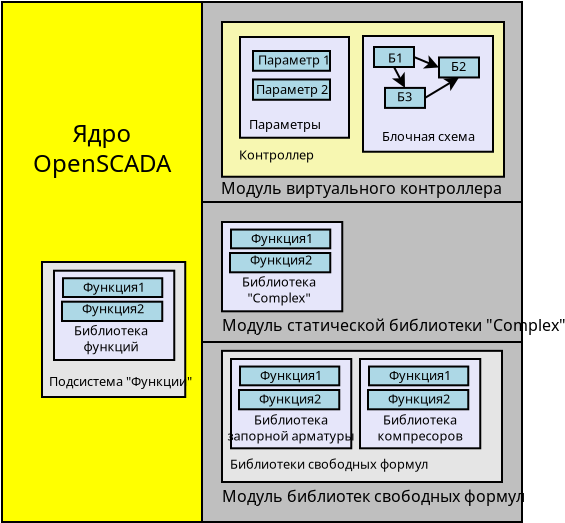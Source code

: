 <?xml version="1.0" encoding="UTF-8"?>
<dia:diagram xmlns:dia="http://www.lysator.liu.se/~alla/dia/">
  <dia:layer name="Тло" visible="true">
    <dia:object type="Standard - Box" version="0" id="O0">
      <dia:attribute name="obj_pos">
        <dia:point val="0,10"/>
      </dia:attribute>
      <dia:attribute name="obj_bb">
        <dia:rectangle val="-0.05,9.95;16.05,20.05"/>
      </dia:attribute>
      <dia:attribute name="elem_corner">
        <dia:point val="0,10"/>
      </dia:attribute>
      <dia:attribute name="elem_width">
        <dia:real val="16"/>
      </dia:attribute>
      <dia:attribute name="elem_height">
        <dia:real val="10"/>
      </dia:attribute>
      <dia:attribute name="inner_color">
        <dia:color val="#bfbfbf"/>
      </dia:attribute>
      <dia:attribute name="show_background">
        <dia:boolean val="true"/>
      </dia:attribute>
    </dia:object>
    <dia:object type="Standard - Text" version="0" id="O1">
      <dia:attribute name="obj_pos">
        <dia:point val="0.95,19.6"/>
      </dia:attribute>
      <dia:attribute name="obj_bb">
        <dia:rectangle val="0.95,18.825;12.775,20.15"/>
      </dia:attribute>
      <dia:attribute name="text">
        <dia:composite type="text">
          <dia:attribute name="string">
            <dia:string>#Модуль виртуального контроллера#</dia:string>
          </dia:attribute>
          <dia:attribute name="font">
            <dia:font family="sans" style="0" name="Helvetica"/>
          </dia:attribute>
          <dia:attribute name="height">
            <dia:real val="1"/>
          </dia:attribute>
          <dia:attribute name="pos">
            <dia:point val="0.95,19.6"/>
          </dia:attribute>
          <dia:attribute name="color">
            <dia:color val="#000000"/>
          </dia:attribute>
          <dia:attribute name="alignment">
            <dia:enum val="0"/>
          </dia:attribute>
        </dia:composite>
      </dia:attribute>
    </dia:object>
    <dia:object type="Standard - Box" version="0" id="O2">
      <dia:attribute name="obj_pos">
        <dia:point val="-10,10"/>
      </dia:attribute>
      <dia:attribute name="obj_bb">
        <dia:rectangle val="-10.05,9.95;0.05,36.05"/>
      </dia:attribute>
      <dia:attribute name="elem_corner">
        <dia:point val="-10,10"/>
      </dia:attribute>
      <dia:attribute name="elem_width">
        <dia:real val="10"/>
      </dia:attribute>
      <dia:attribute name="elem_height">
        <dia:real val="26"/>
      </dia:attribute>
      <dia:attribute name="inner_color">
        <dia:color val="#ffff00"/>
      </dia:attribute>
      <dia:attribute name="show_background">
        <dia:boolean val="true"/>
      </dia:attribute>
    </dia:object>
    <dia:group>
      <dia:object type="Standard - Box" version="0" id="O3">
        <dia:attribute name="obj_pos">
          <dia:point val="-8,23"/>
        </dia:attribute>
        <dia:attribute name="obj_bb">
          <dia:rectangle val="-8.05,22.95;-0.787,29.8"/>
        </dia:attribute>
        <dia:attribute name="elem_corner">
          <dia:point val="-8,23"/>
        </dia:attribute>
        <dia:attribute name="elem_width">
          <dia:real val="7.162"/>
        </dia:attribute>
        <dia:attribute name="elem_height">
          <dia:real val="6.75"/>
        </dia:attribute>
        <dia:attribute name="inner_color">
          <dia:color val="#e5e5e5"/>
        </dia:attribute>
        <dia:attribute name="show_background">
          <dia:boolean val="true"/>
        </dia:attribute>
      </dia:object>
      <dia:object type="Standard - Box" version="0" id="O4">
        <dia:attribute name="obj_pos">
          <dia:point val="-7.4,23.435"/>
        </dia:attribute>
        <dia:attribute name="obj_bb">
          <dia:rectangle val="-7.45,23.385;-1.337,27.95"/>
        </dia:attribute>
        <dia:attribute name="elem_corner">
          <dia:point val="-7.4,23.435"/>
        </dia:attribute>
        <dia:attribute name="elem_width">
          <dia:real val="6.013"/>
        </dia:attribute>
        <dia:attribute name="elem_height">
          <dia:real val="4.465"/>
        </dia:attribute>
        <dia:attribute name="inner_color">
          <dia:color val="#e6e6fa"/>
        </dia:attribute>
        <dia:attribute name="show_background">
          <dia:boolean val="true"/>
        </dia:attribute>
      </dia:object>
      <dia:object type="Standard - Text" version="0" id="O5">
        <dia:attribute name="obj_pos">
          <dia:point val="-4.55,26.657"/>
        </dia:attribute>
        <dia:attribute name="obj_bb">
          <dia:rectangle val="-6.225,26.058;-2.875,27.858"/>
        </dia:attribute>
        <dia:attribute name="text">
          <dia:composite type="text">
            <dia:attribute name="string">
              <dia:string>#Библиотека
функций#</dia:string>
            </dia:attribute>
            <dia:attribute name="font">
              <dia:font family="sans" style="0" name="Helvetica"/>
            </dia:attribute>
            <dia:attribute name="height">
              <dia:real val="0.8"/>
            </dia:attribute>
            <dia:attribute name="pos">
              <dia:point val="-4.55,26.657"/>
            </dia:attribute>
            <dia:attribute name="color">
              <dia:color val="#000000"/>
            </dia:attribute>
            <dia:attribute name="alignment">
              <dia:enum val="1"/>
            </dia:attribute>
          </dia:composite>
        </dia:attribute>
      </dia:object>
      <dia:object type="Standard - Box" version="0" id="O6">
        <dia:attribute name="obj_pos">
          <dia:point val="-6.95,23.812"/>
        </dia:attribute>
        <dia:attribute name="obj_bb">
          <dia:rectangle val="-7,23.762;-1.938,24.8"/>
        </dia:attribute>
        <dia:attribute name="elem_corner">
          <dia:point val="-6.95,23.812"/>
        </dia:attribute>
        <dia:attribute name="elem_width">
          <dia:real val="4.963"/>
        </dia:attribute>
        <dia:attribute name="elem_height">
          <dia:real val="0.938"/>
        </dia:attribute>
        <dia:attribute name="inner_color">
          <dia:color val="#add8e6"/>
        </dia:attribute>
        <dia:attribute name="show_background">
          <dia:boolean val="true"/>
        </dia:attribute>
      </dia:object>
      <dia:object type="Standard - Text" version="0" id="O7">
        <dia:attribute name="obj_pos">
          <dia:point val="-5.95,24.485"/>
        </dia:attribute>
        <dia:attribute name="obj_bb">
          <dia:rectangle val="-5.95,23.885;-3.2,24.885"/>
        </dia:attribute>
        <dia:attribute name="text">
          <dia:composite type="text">
            <dia:attribute name="string">
              <dia:string>#Функция1#</dia:string>
            </dia:attribute>
            <dia:attribute name="font">
              <dia:font family="sans" style="0" name="Helvetica"/>
            </dia:attribute>
            <dia:attribute name="height">
              <dia:real val="0.8"/>
            </dia:attribute>
            <dia:attribute name="pos">
              <dia:point val="-5.95,24.485"/>
            </dia:attribute>
            <dia:attribute name="color">
              <dia:color val="#000000"/>
            </dia:attribute>
            <dia:attribute name="alignment">
              <dia:enum val="0"/>
            </dia:attribute>
          </dia:composite>
        </dia:attribute>
      </dia:object>
      <dia:object type="Standard - Box" version="0" id="O8">
        <dia:attribute name="obj_pos">
          <dia:point val="-7,24.985"/>
        </dia:attribute>
        <dia:attribute name="obj_bb">
          <dia:rectangle val="-7.05,24.935;-1.938,26"/>
        </dia:attribute>
        <dia:attribute name="elem_corner">
          <dia:point val="-7,24.985"/>
        </dia:attribute>
        <dia:attribute name="elem_width">
          <dia:real val="5.013"/>
        </dia:attribute>
        <dia:attribute name="elem_height">
          <dia:real val="0.965"/>
        </dia:attribute>
        <dia:attribute name="inner_color">
          <dia:color val="#add8e6"/>
        </dia:attribute>
        <dia:attribute name="show_background">
          <dia:boolean val="true"/>
        </dia:attribute>
      </dia:object>
      <dia:object type="Standard - Text" version="0" id="O9">
        <dia:attribute name="obj_pos">
          <dia:point val="-6,25.558"/>
        </dia:attribute>
        <dia:attribute name="obj_bb">
          <dia:rectangle val="-6,24.957;-3.25,25.957"/>
        </dia:attribute>
        <dia:attribute name="text">
          <dia:composite type="text">
            <dia:attribute name="string">
              <dia:string>#Функция2#</dia:string>
            </dia:attribute>
            <dia:attribute name="font">
              <dia:font family="sans" style="0" name="Helvetica"/>
            </dia:attribute>
            <dia:attribute name="height">
              <dia:real val="0.8"/>
            </dia:attribute>
            <dia:attribute name="pos">
              <dia:point val="-6,25.558"/>
            </dia:attribute>
            <dia:attribute name="color">
              <dia:color val="#000000"/>
            </dia:attribute>
            <dia:attribute name="alignment">
              <dia:enum val="0"/>
            </dia:attribute>
          </dia:composite>
        </dia:attribute>
      </dia:object>
      <dia:object type="Standard - Text" version="0" id="O10">
        <dia:attribute name="obj_pos">
          <dia:point val="-7.65,29.2"/>
        </dia:attribute>
        <dia:attribute name="obj_bb">
          <dia:rectangle val="-7.65,28.6;-1.2,29.6"/>
        </dia:attribute>
        <dia:attribute name="text">
          <dia:composite type="text">
            <dia:attribute name="string">
              <dia:string>#Подсистема "Функции"#</dia:string>
            </dia:attribute>
            <dia:attribute name="font">
              <dia:font family="sans" style="0" name="Helvetica"/>
            </dia:attribute>
            <dia:attribute name="height">
              <dia:real val="0.8"/>
            </dia:attribute>
            <dia:attribute name="pos">
              <dia:point val="-7.65,29.2"/>
            </dia:attribute>
            <dia:attribute name="color">
              <dia:color val="#000000"/>
            </dia:attribute>
            <dia:attribute name="alignment">
              <dia:enum val="0"/>
            </dia:attribute>
          </dia:composite>
        </dia:attribute>
      </dia:object>
    </dia:group>
    <dia:object type="Standard - Text" version="0" id="O11">
      <dia:attribute name="obj_pos">
        <dia:point val="-5,17"/>
      </dia:attribute>
      <dia:attribute name="obj_bb">
        <dia:rectangle val="-8.225,15.916;-1.741,19.317"/>
      </dia:attribute>
      <dia:attribute name="text">
        <dia:composite type="text">
          <dia:attribute name="string">
            <dia:string>#Ядро
OpenSCADA#</dia:string>
          </dia:attribute>
          <dia:attribute name="font">
            <dia:font family="sans" style="0" name="Helvetica"/>
          </dia:attribute>
          <dia:attribute name="height">
            <dia:real val="1.5"/>
          </dia:attribute>
          <dia:attribute name="pos">
            <dia:point val="-5,17"/>
          </dia:attribute>
          <dia:attribute name="color">
            <dia:color val="#000000"/>
          </dia:attribute>
          <dia:attribute name="alignment">
            <dia:enum val="1"/>
          </dia:attribute>
        </dia:composite>
      </dia:attribute>
    </dia:object>
    <dia:object type="Standard - Box" version="0" id="O12">
      <dia:attribute name="obj_pos">
        <dia:point val="0,20"/>
      </dia:attribute>
      <dia:attribute name="obj_bb">
        <dia:rectangle val="-0.05,19.95;16.05,27.05"/>
      </dia:attribute>
      <dia:attribute name="elem_corner">
        <dia:point val="0,20"/>
      </dia:attribute>
      <dia:attribute name="elem_width">
        <dia:real val="16"/>
      </dia:attribute>
      <dia:attribute name="elem_height">
        <dia:real val="7"/>
      </dia:attribute>
      <dia:attribute name="inner_color">
        <dia:color val="#bfbfbf"/>
      </dia:attribute>
      <dia:attribute name="show_background">
        <dia:boolean val="true"/>
      </dia:attribute>
    </dia:object>
    <dia:object type="Standard - Text" version="0" id="O13">
      <dia:attribute name="obj_pos">
        <dia:point val="1,26.45"/>
      </dia:attribute>
      <dia:attribute name="obj_bb">
        <dia:rectangle val="1,25.675;15.775,27"/>
      </dia:attribute>
      <dia:attribute name="text">
        <dia:composite type="text">
          <dia:attribute name="string">
            <dia:string>#Модуль статической библиотеки "Complex"#</dia:string>
          </dia:attribute>
          <dia:attribute name="font">
            <dia:font family="sans" style="0" name="Helvetica"/>
          </dia:attribute>
          <dia:attribute name="height">
            <dia:real val="1"/>
          </dia:attribute>
          <dia:attribute name="pos">
            <dia:point val="1,26.45"/>
          </dia:attribute>
          <dia:attribute name="color">
            <dia:color val="#000000"/>
          </dia:attribute>
          <dia:attribute name="alignment">
            <dia:enum val="0"/>
          </dia:attribute>
        </dia:composite>
      </dia:attribute>
    </dia:object>
    <dia:group>
      <dia:object type="Standard - Box" version="0" id="O14">
        <dia:attribute name="obj_pos">
          <dia:point val="1,11"/>
        </dia:attribute>
        <dia:attribute name="obj_bb">
          <dia:rectangle val="0.95,10.95;15.15,18.788"/>
        </dia:attribute>
        <dia:attribute name="elem_corner">
          <dia:point val="1,11"/>
        </dia:attribute>
        <dia:attribute name="elem_width">
          <dia:real val="14.1"/>
        </dia:attribute>
        <dia:attribute name="elem_height">
          <dia:real val="7.737"/>
        </dia:attribute>
        <dia:attribute name="inner_color">
          <dia:color val="#f7f7b1"/>
        </dia:attribute>
        <dia:attribute name="show_background">
          <dia:boolean val="true"/>
        </dia:attribute>
      </dia:object>
      <dia:object type="Standard - Box" version="0" id="O15">
        <dia:attribute name="obj_pos">
          <dia:point val="1.9,11.75"/>
        </dia:attribute>
        <dia:attribute name="obj_bb">
          <dia:rectangle val="1.85,11.7;7.4,16.837"/>
        </dia:attribute>
        <dia:attribute name="elem_corner">
          <dia:point val="1.9,11.75"/>
        </dia:attribute>
        <dia:attribute name="elem_width">
          <dia:real val="5.45"/>
        </dia:attribute>
        <dia:attribute name="elem_height">
          <dia:real val="5.037"/>
        </dia:attribute>
        <dia:attribute name="inner_color">
          <dia:color val="#e6e6fa"/>
        </dia:attribute>
        <dia:attribute name="show_background">
          <dia:boolean val="true"/>
        </dia:attribute>
      </dia:object>
      <dia:object type="Standard - Text" version="0" id="O16">
        <dia:attribute name="obj_pos">
          <dia:point val="2.35,16.35"/>
        </dia:attribute>
        <dia:attribute name="obj_bb">
          <dia:rectangle val="2.35,15.75;5.7,16.75"/>
        </dia:attribute>
        <dia:attribute name="text">
          <dia:composite type="text">
            <dia:attribute name="string">
              <dia:string>#Параметры#</dia:string>
            </dia:attribute>
            <dia:attribute name="font">
              <dia:font family="sans" style="0" name="Helvetica"/>
            </dia:attribute>
            <dia:attribute name="height">
              <dia:real val="0.8"/>
            </dia:attribute>
            <dia:attribute name="pos">
              <dia:point val="2.35,16.35"/>
            </dia:attribute>
            <dia:attribute name="color">
              <dia:color val="#000000"/>
            </dia:attribute>
            <dia:attribute name="alignment">
              <dia:enum val="0"/>
            </dia:attribute>
          </dia:composite>
        </dia:attribute>
      </dia:object>
      <dia:object type="Standard - Text" version="0" id="O17">
        <dia:attribute name="obj_pos">
          <dia:point val="1.85,17.872"/>
        </dia:attribute>
        <dia:attribute name="obj_bb">
          <dia:rectangle val="1.85,17.273;5.25,18.273"/>
        </dia:attribute>
        <dia:attribute name="text">
          <dia:composite type="text">
            <dia:attribute name="string">
              <dia:string>#Контроллер#</dia:string>
            </dia:attribute>
            <dia:attribute name="font">
              <dia:font family="sans" style="0" name="Helvetica"/>
            </dia:attribute>
            <dia:attribute name="height">
              <dia:real val="0.8"/>
            </dia:attribute>
            <dia:attribute name="pos">
              <dia:point val="1.85,17.872"/>
            </dia:attribute>
            <dia:attribute name="color">
              <dia:color val="#000000"/>
            </dia:attribute>
            <dia:attribute name="alignment">
              <dia:enum val="0"/>
            </dia:attribute>
          </dia:composite>
        </dia:attribute>
      </dia:object>
      <dia:group>
        <dia:object type="Standard - Box" version="0" id="O18">
          <dia:attribute name="obj_pos">
            <dia:point val="8.05,11.7"/>
          </dia:attribute>
          <dia:attribute name="obj_bb">
            <dia:rectangle val="8,11.65;14.6,17.538"/>
          </dia:attribute>
          <dia:attribute name="elem_corner">
            <dia:point val="8.05,11.7"/>
          </dia:attribute>
          <dia:attribute name="elem_width">
            <dia:real val="6.5"/>
          </dia:attribute>
          <dia:attribute name="elem_height">
            <dia:real val="5.787"/>
          </dia:attribute>
          <dia:attribute name="inner_color">
            <dia:color val="#e6e6fa"/>
          </dia:attribute>
          <dia:attribute name="show_background">
            <dia:boolean val="true"/>
          </dia:attribute>
        </dia:object>
        <dia:object type="Standard - Text" version="0" id="O19">
          <dia:attribute name="obj_pos">
            <dia:point val="9,16.95"/>
          </dia:attribute>
          <dia:attribute name="obj_bb">
            <dia:rectangle val="9,16.35;13.3,17.35"/>
          </dia:attribute>
          <dia:attribute name="text">
            <dia:composite type="text">
              <dia:attribute name="string">
                <dia:string>#Блочная схема#</dia:string>
              </dia:attribute>
              <dia:attribute name="font">
                <dia:font family="sans" style="0" name="Helvetica"/>
              </dia:attribute>
              <dia:attribute name="height">
                <dia:real val="0.8"/>
              </dia:attribute>
              <dia:attribute name="pos">
                <dia:point val="9,16.95"/>
              </dia:attribute>
              <dia:attribute name="color">
                <dia:color val="#000000"/>
              </dia:attribute>
              <dia:attribute name="alignment">
                <dia:enum val="0"/>
              </dia:attribute>
            </dia:composite>
          </dia:attribute>
        </dia:object>
        <dia:group>
          <dia:object type="Standard - Box" version="0" id="O20">
            <dia:attribute name="obj_pos">
              <dia:point val="11.85,12.773"/>
            </dia:attribute>
            <dia:attribute name="obj_bb">
              <dia:rectangle val="11.8,12.723;13.9,13.822"/>
            </dia:attribute>
            <dia:attribute name="elem_corner">
              <dia:point val="11.85,12.773"/>
            </dia:attribute>
            <dia:attribute name="elem_width">
              <dia:real val="2"/>
            </dia:attribute>
            <dia:attribute name="elem_height">
              <dia:real val="1"/>
            </dia:attribute>
            <dia:attribute name="inner_color">
              <dia:color val="#add8e6"/>
            </dia:attribute>
            <dia:attribute name="show_background">
              <dia:boolean val="true"/>
            </dia:attribute>
          </dia:object>
          <dia:object type="Standard - Text" version="0" id="O21">
            <dia:attribute name="obj_pos">
              <dia:point val="12.45,13.445"/>
            </dia:attribute>
            <dia:attribute name="obj_bb">
              <dia:rectangle val="12.45,12.845;13.2,13.845"/>
            </dia:attribute>
            <dia:attribute name="text">
              <dia:composite type="text">
                <dia:attribute name="string">
                  <dia:string>#Б2#</dia:string>
                </dia:attribute>
                <dia:attribute name="font">
                  <dia:font family="sans" style="0" name="Helvetica"/>
                </dia:attribute>
                <dia:attribute name="height">
                  <dia:real val="0.8"/>
                </dia:attribute>
                <dia:attribute name="pos">
                  <dia:point val="12.45,13.445"/>
                </dia:attribute>
                <dia:attribute name="color">
                  <dia:color val="#000000"/>
                </dia:attribute>
                <dia:attribute name="alignment">
                  <dia:enum val="0"/>
                </dia:attribute>
              </dia:composite>
            </dia:attribute>
          </dia:object>
        </dia:group>
        <dia:group>
          <dia:object type="Standard - Box" version="0" id="O22">
            <dia:attribute name="obj_pos">
              <dia:point val="8.6,12.25"/>
            </dia:attribute>
            <dia:attribute name="obj_bb">
              <dia:rectangle val="8.55,12.2;10.65,13.3"/>
            </dia:attribute>
            <dia:attribute name="elem_corner">
              <dia:point val="8.6,12.25"/>
            </dia:attribute>
            <dia:attribute name="elem_width">
              <dia:real val="2"/>
            </dia:attribute>
            <dia:attribute name="elem_height">
              <dia:real val="1"/>
            </dia:attribute>
            <dia:attribute name="inner_color">
              <dia:color val="#add8e6"/>
            </dia:attribute>
            <dia:attribute name="show_background">
              <dia:boolean val="true"/>
            </dia:attribute>
          </dia:object>
          <dia:object type="Standard - Text" version="0" id="O23">
            <dia:attribute name="obj_pos">
              <dia:point val="9.3,13.023"/>
            </dia:attribute>
            <dia:attribute name="obj_bb">
              <dia:rectangle val="9.3,12.422;10.05,13.422"/>
            </dia:attribute>
            <dia:attribute name="text">
              <dia:composite type="text">
                <dia:attribute name="string">
                  <dia:string>#Б1#</dia:string>
                </dia:attribute>
                <dia:attribute name="font">
                  <dia:font family="sans" style="0" name="Helvetica"/>
                </dia:attribute>
                <dia:attribute name="height">
                  <dia:real val="0.8"/>
                </dia:attribute>
                <dia:attribute name="pos">
                  <dia:point val="9.3,13.023"/>
                </dia:attribute>
                <dia:attribute name="color">
                  <dia:color val="#000000"/>
                </dia:attribute>
                <dia:attribute name="alignment">
                  <dia:enum val="0"/>
                </dia:attribute>
              </dia:composite>
            </dia:attribute>
          </dia:object>
        </dia:group>
        <dia:group>
          <dia:object type="Standard - Box" version="0" id="O24">
            <dia:attribute name="obj_pos">
              <dia:point val="9.15,14.295"/>
            </dia:attribute>
            <dia:attribute name="obj_bb">
              <dia:rectangle val="9.1,14.245;11.2,15.345"/>
            </dia:attribute>
            <dia:attribute name="elem_corner">
              <dia:point val="9.15,14.295"/>
            </dia:attribute>
            <dia:attribute name="elem_width">
              <dia:real val="2"/>
            </dia:attribute>
            <dia:attribute name="elem_height">
              <dia:real val="1"/>
            </dia:attribute>
            <dia:attribute name="inner_color">
              <dia:color val="#add8e6"/>
            </dia:attribute>
            <dia:attribute name="show_background">
              <dia:boolean val="true"/>
            </dia:attribute>
          </dia:object>
          <dia:object type="Standard - Text" version="0" id="O25">
            <dia:attribute name="obj_pos">
              <dia:point val="9.75,14.967"/>
            </dia:attribute>
            <dia:attribute name="obj_bb">
              <dia:rectangle val="9.75,14.367;10.5,15.367"/>
            </dia:attribute>
            <dia:attribute name="text">
              <dia:composite type="text">
                <dia:attribute name="string">
                  <dia:string>#Б3#</dia:string>
                </dia:attribute>
                <dia:attribute name="font">
                  <dia:font family="sans" style="0" name="Helvetica"/>
                </dia:attribute>
                <dia:attribute name="height">
                  <dia:real val="0.8"/>
                </dia:attribute>
                <dia:attribute name="pos">
                  <dia:point val="9.75,14.967"/>
                </dia:attribute>
                <dia:attribute name="color">
                  <dia:color val="#000000"/>
                </dia:attribute>
                <dia:attribute name="alignment">
                  <dia:enum val="0"/>
                </dia:attribute>
              </dia:composite>
            </dia:attribute>
          </dia:object>
        </dia:group>
        <dia:object type="Standard - Line" version="0" id="O26">
          <dia:attribute name="obj_pos">
            <dia:point val="10.6,12.75"/>
          </dia:attribute>
          <dia:attribute name="obj_bb">
            <dia:rectangle val="10.535,12.685;12.089,13.753"/>
          </dia:attribute>
          <dia:attribute name="conn_endpoints">
            <dia:point val="10.6,12.75"/>
            <dia:point val="11.85,13.273"/>
          </dia:attribute>
          <dia:attribute name="numcp">
            <dia:int val="1"/>
          </dia:attribute>
          <dia:attribute name="end_arrow">
            <dia:enum val="22"/>
          </dia:attribute>
          <dia:attribute name="end_arrow_length">
            <dia:real val="0.5"/>
          </dia:attribute>
          <dia:attribute name="end_arrow_width">
            <dia:real val="0.5"/>
          </dia:attribute>
        </dia:object>
        <dia:object type="Standard - Line" version="0" id="O27">
          <dia:attribute name="obj_pos">
            <dia:point val="9.6,13.25"/>
          </dia:attribute>
          <dia:attribute name="obj_bb">
            <dia:rectangle val="9.532,13.182;10.616,14.572"/>
          </dia:attribute>
          <dia:attribute name="conn_endpoints">
            <dia:point val="9.6,13.25"/>
            <dia:point val="10.15,14.295"/>
          </dia:attribute>
          <dia:attribute name="numcp">
            <dia:int val="1"/>
          </dia:attribute>
          <dia:attribute name="end_arrow">
            <dia:enum val="22"/>
          </dia:attribute>
          <dia:attribute name="end_arrow_length">
            <dia:real val="0.5"/>
          </dia:attribute>
          <dia:attribute name="end_arrow_width">
            <dia:real val="0.5"/>
          </dia:attribute>
        </dia:object>
        <dia:object type="Standard - Line" version="0" id="O28">
          <dia:attribute name="obj_pos">
            <dia:point val="11.15,14.795"/>
          </dia:attribute>
          <dia:attribute name="obj_bb">
            <dia:rectangle val="11.081,13.318;13.151,14.864"/>
          </dia:attribute>
          <dia:attribute name="conn_endpoints">
            <dia:point val="11.15,14.795"/>
            <dia:point val="12.85,13.773"/>
          </dia:attribute>
          <dia:attribute name="numcp">
            <dia:int val="1"/>
          </dia:attribute>
          <dia:attribute name="end_arrow">
            <dia:enum val="22"/>
          </dia:attribute>
          <dia:attribute name="end_arrow_length">
            <dia:real val="0.5"/>
          </dia:attribute>
          <dia:attribute name="end_arrow_width">
            <dia:real val="0.5"/>
          </dia:attribute>
        </dia:object>
      </dia:group>
      <dia:group>
        <dia:object type="Standard - Box" version="0" id="O29">
          <dia:attribute name="obj_pos">
            <dia:point val="2.55,12.45"/>
          </dia:attribute>
          <dia:attribute name="obj_bb">
            <dia:rectangle val="2.5,12.4;6.45,13.488"/>
          </dia:attribute>
          <dia:attribute name="elem_corner">
            <dia:point val="2.55,12.45"/>
          </dia:attribute>
          <dia:attribute name="elem_width">
            <dia:real val="3.85"/>
          </dia:attribute>
          <dia:attribute name="elem_height">
            <dia:real val="0.988"/>
          </dia:attribute>
          <dia:attribute name="inner_color">
            <dia:color val="#add8e6"/>
          </dia:attribute>
          <dia:attribute name="show_background">
            <dia:boolean val="true"/>
          </dia:attribute>
        </dia:object>
        <dia:object type="Standard - Text" version="0" id="O30">
          <dia:attribute name="obj_pos">
            <dia:point val="2.8,13.123"/>
          </dia:attribute>
          <dia:attribute name="obj_bb">
            <dia:rectangle val="2.8,12.523;6.2,13.523"/>
          </dia:attribute>
          <dia:attribute name="text">
            <dia:composite type="text">
              <dia:attribute name="string">
                <dia:string>#Параметр 1#</dia:string>
              </dia:attribute>
              <dia:attribute name="font">
                <dia:font family="sans" style="0" name="Helvetica"/>
              </dia:attribute>
              <dia:attribute name="height">
                <dia:real val="0.8"/>
              </dia:attribute>
              <dia:attribute name="pos">
                <dia:point val="2.8,13.123"/>
              </dia:attribute>
              <dia:attribute name="color">
                <dia:color val="#000000"/>
              </dia:attribute>
              <dia:attribute name="alignment">
                <dia:enum val="0"/>
              </dia:attribute>
            </dia:composite>
          </dia:attribute>
        </dia:object>
      </dia:group>
      <dia:group>
        <dia:object type="Standard - Box" version="0" id="O31">
          <dia:attribute name="obj_pos">
            <dia:point val="2.55,13.873"/>
          </dia:attribute>
          <dia:attribute name="obj_bb">
            <dia:rectangle val="2.5,13.822;6.45,14.938"/>
          </dia:attribute>
          <dia:attribute name="elem_corner">
            <dia:point val="2.55,13.873"/>
          </dia:attribute>
          <dia:attribute name="elem_width">
            <dia:real val="3.85"/>
          </dia:attribute>
          <dia:attribute name="elem_height">
            <dia:real val="1.015"/>
          </dia:attribute>
          <dia:attribute name="inner_color">
            <dia:color val="#add8e6"/>
          </dia:attribute>
          <dia:attribute name="show_background">
            <dia:boolean val="true"/>
          </dia:attribute>
        </dia:object>
        <dia:object type="Standard - Text" version="0" id="O32">
          <dia:attribute name="obj_pos">
            <dia:point val="2.7,14.595"/>
          </dia:attribute>
          <dia:attribute name="obj_bb">
            <dia:rectangle val="2.7,13.995;6.1,14.995"/>
          </dia:attribute>
          <dia:attribute name="text">
            <dia:composite type="text">
              <dia:attribute name="string">
                <dia:string>#Параметр 2#</dia:string>
              </dia:attribute>
              <dia:attribute name="font">
                <dia:font family="sans" style="0" name="Helvetica"/>
              </dia:attribute>
              <dia:attribute name="height">
                <dia:real val="0.8"/>
              </dia:attribute>
              <dia:attribute name="pos">
                <dia:point val="2.7,14.595"/>
              </dia:attribute>
              <dia:attribute name="color">
                <dia:color val="#000000"/>
              </dia:attribute>
              <dia:attribute name="alignment">
                <dia:enum val="0"/>
              </dia:attribute>
            </dia:composite>
          </dia:attribute>
        </dia:object>
      </dia:group>
    </dia:group>
    <dia:group>
      <dia:object type="Standard - Box" version="0" id="O33">
        <dia:attribute name="obj_pos">
          <dia:point val="1,21"/>
        </dia:attribute>
        <dia:attribute name="obj_bb">
          <dia:rectangle val="0.95,20.95;7.062,25.515"/>
        </dia:attribute>
        <dia:attribute name="elem_corner">
          <dia:point val="1,21"/>
        </dia:attribute>
        <dia:attribute name="elem_width">
          <dia:real val="6.013"/>
        </dia:attribute>
        <dia:attribute name="elem_height">
          <dia:real val="4.465"/>
        </dia:attribute>
        <dia:attribute name="inner_color">
          <dia:color val="#e6e6fa"/>
        </dia:attribute>
        <dia:attribute name="show_background">
          <dia:boolean val="true"/>
        </dia:attribute>
      </dia:object>
      <dia:object type="Standard - Text" version="0" id="O34">
        <dia:attribute name="obj_pos">
          <dia:point val="3.85,24.223"/>
        </dia:attribute>
        <dia:attribute name="obj_bb">
          <dia:rectangle val="2.175,23.622;5.525,25.422"/>
        </dia:attribute>
        <dia:attribute name="text">
          <dia:composite type="text">
            <dia:attribute name="string">
              <dia:string>#Библиотека
"Complex"#</dia:string>
            </dia:attribute>
            <dia:attribute name="font">
              <dia:font family="sans" style="0" name="Helvetica"/>
            </dia:attribute>
            <dia:attribute name="height">
              <dia:real val="0.8"/>
            </dia:attribute>
            <dia:attribute name="pos">
              <dia:point val="3.85,24.223"/>
            </dia:attribute>
            <dia:attribute name="color">
              <dia:color val="#000000"/>
            </dia:attribute>
            <dia:attribute name="alignment">
              <dia:enum val="1"/>
            </dia:attribute>
          </dia:composite>
        </dia:attribute>
      </dia:object>
      <dia:object type="Standard - Box" version="0" id="O35">
        <dia:attribute name="obj_pos">
          <dia:point val="1.45,21.378"/>
        </dia:attribute>
        <dia:attribute name="obj_bb">
          <dia:rectangle val="1.4,21.328;6.463,22.365"/>
        </dia:attribute>
        <dia:attribute name="elem_corner">
          <dia:point val="1.45,21.378"/>
        </dia:attribute>
        <dia:attribute name="elem_width">
          <dia:real val="4.963"/>
        </dia:attribute>
        <dia:attribute name="elem_height">
          <dia:real val="0.938"/>
        </dia:attribute>
        <dia:attribute name="inner_color">
          <dia:color val="#add8e6"/>
        </dia:attribute>
        <dia:attribute name="show_background">
          <dia:boolean val="true"/>
        </dia:attribute>
      </dia:object>
      <dia:object type="Standard - Text" version="0" id="O36">
        <dia:attribute name="obj_pos">
          <dia:point val="2.45,22.05"/>
        </dia:attribute>
        <dia:attribute name="obj_bb">
          <dia:rectangle val="2.45,21.45;5.2,22.45"/>
        </dia:attribute>
        <dia:attribute name="text">
          <dia:composite type="text">
            <dia:attribute name="string">
              <dia:string>#Функция1#</dia:string>
            </dia:attribute>
            <dia:attribute name="font">
              <dia:font family="sans" style="0" name="Helvetica"/>
            </dia:attribute>
            <dia:attribute name="height">
              <dia:real val="0.8"/>
            </dia:attribute>
            <dia:attribute name="pos">
              <dia:point val="2.45,22.05"/>
            </dia:attribute>
            <dia:attribute name="color">
              <dia:color val="#000000"/>
            </dia:attribute>
            <dia:attribute name="alignment">
              <dia:enum val="0"/>
            </dia:attribute>
          </dia:composite>
        </dia:attribute>
      </dia:object>
      <dia:object type="Standard - Box" version="0" id="O37">
        <dia:attribute name="obj_pos">
          <dia:point val="1.4,22.55"/>
        </dia:attribute>
        <dia:attribute name="obj_bb">
          <dia:rectangle val="1.35,22.5;6.463,23.565"/>
        </dia:attribute>
        <dia:attribute name="elem_corner">
          <dia:point val="1.4,22.55"/>
        </dia:attribute>
        <dia:attribute name="elem_width">
          <dia:real val="5.013"/>
        </dia:attribute>
        <dia:attribute name="elem_height">
          <dia:real val="0.965"/>
        </dia:attribute>
        <dia:attribute name="inner_color">
          <dia:color val="#add8e6"/>
        </dia:attribute>
        <dia:attribute name="show_background">
          <dia:boolean val="true"/>
        </dia:attribute>
      </dia:object>
      <dia:object type="Standard - Text" version="0" id="O38">
        <dia:attribute name="obj_pos">
          <dia:point val="2.4,23.122"/>
        </dia:attribute>
        <dia:attribute name="obj_bb">
          <dia:rectangle val="2.4,22.523;5.15,23.523"/>
        </dia:attribute>
        <dia:attribute name="text">
          <dia:composite type="text">
            <dia:attribute name="string">
              <dia:string>#Функция2#</dia:string>
            </dia:attribute>
            <dia:attribute name="font">
              <dia:font family="sans" style="0" name="Helvetica"/>
            </dia:attribute>
            <dia:attribute name="height">
              <dia:real val="0.8"/>
            </dia:attribute>
            <dia:attribute name="pos">
              <dia:point val="2.4,23.122"/>
            </dia:attribute>
            <dia:attribute name="color">
              <dia:color val="#000000"/>
            </dia:attribute>
            <dia:attribute name="alignment">
              <dia:enum val="0"/>
            </dia:attribute>
          </dia:composite>
        </dia:attribute>
      </dia:object>
    </dia:group>
    <dia:object type="Standard - Box" version="0" id="O39">
      <dia:attribute name="obj_pos">
        <dia:point val="0,27"/>
      </dia:attribute>
      <dia:attribute name="obj_bb">
        <dia:rectangle val="-0.05,26.95;16.05,36.05"/>
      </dia:attribute>
      <dia:attribute name="elem_corner">
        <dia:point val="0,27"/>
      </dia:attribute>
      <dia:attribute name="elem_width">
        <dia:real val="16"/>
      </dia:attribute>
      <dia:attribute name="elem_height">
        <dia:real val="9"/>
      </dia:attribute>
      <dia:attribute name="inner_color">
        <dia:color val="#bfbfbf"/>
      </dia:attribute>
      <dia:attribute name="show_background">
        <dia:boolean val="true"/>
      </dia:attribute>
    </dia:object>
    <dia:object type="Standard - Text" version="0" id="O40">
      <dia:attribute name="obj_pos">
        <dia:point val="1,35"/>
      </dia:attribute>
      <dia:attribute name="obj_bb">
        <dia:rectangle val="1,34.225;14.125,35.55"/>
      </dia:attribute>
      <dia:attribute name="text">
        <dia:composite type="text">
          <dia:attribute name="string">
            <dia:string>#Модуль библиотек свободных формул#</dia:string>
          </dia:attribute>
          <dia:attribute name="font">
            <dia:font family="sans" style="0" name="Helvetica"/>
          </dia:attribute>
          <dia:attribute name="height">
            <dia:real val="1"/>
          </dia:attribute>
          <dia:attribute name="pos">
            <dia:point val="1,35"/>
          </dia:attribute>
          <dia:attribute name="color">
            <dia:color val="#000000"/>
          </dia:attribute>
          <dia:attribute name="alignment">
            <dia:enum val="0"/>
          </dia:attribute>
        </dia:composite>
      </dia:attribute>
    </dia:object>
    <dia:object type="Standard - Box" version="0" id="O41">
      <dia:attribute name="obj_pos">
        <dia:point val="1,27.442"/>
      </dia:attribute>
      <dia:attribute name="obj_bb">
        <dia:rectangle val="0.95,27.392;15.05,34.05"/>
      </dia:attribute>
      <dia:attribute name="elem_corner">
        <dia:point val="1,27.442"/>
      </dia:attribute>
      <dia:attribute name="elem_width">
        <dia:real val="14"/>
      </dia:attribute>
      <dia:attribute name="elem_height">
        <dia:real val="6.558"/>
      </dia:attribute>
      <dia:attribute name="inner_color">
        <dia:color val="#e5e5e5"/>
      </dia:attribute>
      <dia:attribute name="show_background">
        <dia:boolean val="true"/>
      </dia:attribute>
    </dia:object>
    <dia:object type="Standard - Text" version="0" id="O42">
      <dia:attribute name="obj_pos">
        <dia:point val="1.4,33.343"/>
      </dia:attribute>
      <dia:attribute name="obj_bb">
        <dia:rectangle val="1.4,32.722;10.32,33.782"/>
      </dia:attribute>
      <dia:attribute name="text">
        <dia:composite type="text">
          <dia:attribute name="string">
            <dia:string>#Библиотеки свободных формул#</dia:string>
          </dia:attribute>
          <dia:attribute name="font">
            <dia:font family="sans" style="0" name="Helvetica"/>
          </dia:attribute>
          <dia:attribute name="height">
            <dia:real val="0.8"/>
          </dia:attribute>
          <dia:attribute name="pos">
            <dia:point val="1.4,33.343"/>
          </dia:attribute>
          <dia:attribute name="color">
            <dia:color val="#000000"/>
          </dia:attribute>
          <dia:attribute name="alignment">
            <dia:enum val="0"/>
          </dia:attribute>
        </dia:composite>
      </dia:attribute>
    </dia:object>
    <dia:group>
      <dia:object type="Standard - Box" version="0" id="O43">
        <dia:attribute name="obj_pos">
          <dia:point val="1.45,27.85"/>
        </dia:attribute>
        <dia:attribute name="obj_bb">
          <dia:rectangle val="1.4,27.8;7.513,32.365"/>
        </dia:attribute>
        <dia:attribute name="elem_corner">
          <dia:point val="1.45,27.85"/>
        </dia:attribute>
        <dia:attribute name="elem_width">
          <dia:real val="6.013"/>
        </dia:attribute>
        <dia:attribute name="elem_height">
          <dia:real val="4.465"/>
        </dia:attribute>
        <dia:attribute name="inner_color">
          <dia:color val="#e6e6fa"/>
        </dia:attribute>
        <dia:attribute name="show_background">
          <dia:boolean val="true"/>
        </dia:attribute>
      </dia:object>
      <dia:object type="Standard - Text" version="0" id="O44">
        <dia:attribute name="obj_pos">
          <dia:point val="4.45,31.122"/>
        </dia:attribute>
        <dia:attribute name="obj_bb">
          <dia:rectangle val="1.6,30.523;7.3,32.322"/>
        </dia:attribute>
        <dia:attribute name="text">
          <dia:composite type="text">
            <dia:attribute name="string">
              <dia:string>#Библиотека
запорной арматуры#</dia:string>
            </dia:attribute>
            <dia:attribute name="font">
              <dia:font family="sans" style="0" name="Helvetica"/>
            </dia:attribute>
            <dia:attribute name="height">
              <dia:real val="0.8"/>
            </dia:attribute>
            <dia:attribute name="pos">
              <dia:point val="4.45,31.122"/>
            </dia:attribute>
            <dia:attribute name="color">
              <dia:color val="#000000"/>
            </dia:attribute>
            <dia:attribute name="alignment">
              <dia:enum val="1"/>
            </dia:attribute>
          </dia:composite>
        </dia:attribute>
      </dia:object>
      <dia:object type="Standard - Box" version="0" id="O45">
        <dia:attribute name="obj_pos">
          <dia:point val="1.9,28.227"/>
        </dia:attribute>
        <dia:attribute name="obj_bb">
          <dia:rectangle val="1.85,28.177;6.912,29.215"/>
        </dia:attribute>
        <dia:attribute name="elem_corner">
          <dia:point val="1.9,28.227"/>
        </dia:attribute>
        <dia:attribute name="elem_width">
          <dia:real val="4.963"/>
        </dia:attribute>
        <dia:attribute name="elem_height">
          <dia:real val="0.938"/>
        </dia:attribute>
        <dia:attribute name="inner_color">
          <dia:color val="#add8e6"/>
        </dia:attribute>
        <dia:attribute name="show_background">
          <dia:boolean val="true"/>
        </dia:attribute>
      </dia:object>
      <dia:object type="Standard - Text" version="0" id="O46">
        <dia:attribute name="obj_pos">
          <dia:point val="2.9,28.9"/>
        </dia:attribute>
        <dia:attribute name="obj_bb">
          <dia:rectangle val="2.9,28.3;5.65,29.3"/>
        </dia:attribute>
        <dia:attribute name="text">
          <dia:composite type="text">
            <dia:attribute name="string">
              <dia:string>#Функция1#</dia:string>
            </dia:attribute>
            <dia:attribute name="font">
              <dia:font family="sans" style="0" name="Helvetica"/>
            </dia:attribute>
            <dia:attribute name="height">
              <dia:real val="0.8"/>
            </dia:attribute>
            <dia:attribute name="pos">
              <dia:point val="2.9,28.9"/>
            </dia:attribute>
            <dia:attribute name="color">
              <dia:color val="#000000"/>
            </dia:attribute>
            <dia:attribute name="alignment">
              <dia:enum val="0"/>
            </dia:attribute>
          </dia:composite>
        </dia:attribute>
      </dia:object>
      <dia:object type="Standard - Box" version="0" id="O47">
        <dia:attribute name="obj_pos">
          <dia:point val="1.85,29.4"/>
        </dia:attribute>
        <dia:attribute name="obj_bb">
          <dia:rectangle val="1.8,29.35;6.912,30.415"/>
        </dia:attribute>
        <dia:attribute name="elem_corner">
          <dia:point val="1.85,29.4"/>
        </dia:attribute>
        <dia:attribute name="elem_width">
          <dia:real val="5.013"/>
        </dia:attribute>
        <dia:attribute name="elem_height">
          <dia:real val="0.965"/>
        </dia:attribute>
        <dia:attribute name="inner_color">
          <dia:color val="#add8e6"/>
        </dia:attribute>
        <dia:attribute name="show_background">
          <dia:boolean val="true"/>
        </dia:attribute>
      </dia:object>
      <dia:object type="Standard - Text" version="0" id="O48">
        <dia:attribute name="obj_pos">
          <dia:point val="2.85,30.073"/>
        </dia:attribute>
        <dia:attribute name="obj_bb">
          <dia:rectangle val="2.85,29.473;5.6,30.473"/>
        </dia:attribute>
        <dia:attribute name="text">
          <dia:composite type="text">
            <dia:attribute name="string">
              <dia:string>#Функция2#</dia:string>
            </dia:attribute>
            <dia:attribute name="font">
              <dia:font family="sans" style="0" name="Helvetica"/>
            </dia:attribute>
            <dia:attribute name="height">
              <dia:real val="0.8"/>
            </dia:attribute>
            <dia:attribute name="pos">
              <dia:point val="2.85,30.073"/>
            </dia:attribute>
            <dia:attribute name="color">
              <dia:color val="#000000"/>
            </dia:attribute>
            <dia:attribute name="alignment">
              <dia:enum val="0"/>
            </dia:attribute>
          </dia:composite>
        </dia:attribute>
      </dia:object>
    </dia:group>
    <dia:group>
      <dia:object type="Standard - Box" version="0" id="O49">
        <dia:attribute name="obj_pos">
          <dia:point val="7.9,27.85"/>
        </dia:attribute>
        <dia:attribute name="obj_bb">
          <dia:rectangle val="7.85,27.8;13.963,32.365"/>
        </dia:attribute>
        <dia:attribute name="elem_corner">
          <dia:point val="7.9,27.85"/>
        </dia:attribute>
        <dia:attribute name="elem_width">
          <dia:real val="6.013"/>
        </dia:attribute>
        <dia:attribute name="elem_height">
          <dia:real val="4.465"/>
        </dia:attribute>
        <dia:attribute name="inner_color">
          <dia:color val="#e6e6fa"/>
        </dia:attribute>
        <dia:attribute name="show_background">
          <dia:boolean val="true"/>
        </dia:attribute>
      </dia:object>
      <dia:object type="Standard - Text" version="0" id="O50">
        <dia:attribute name="obj_pos">
          <dia:point val="10.9,31.122"/>
        </dia:attribute>
        <dia:attribute name="obj_bb">
          <dia:rectangle val="9,30.503;12.82,32.362"/>
        </dia:attribute>
        <dia:attribute name="text">
          <dia:composite type="text">
            <dia:attribute name="string">
              <dia:string>#Библиотека
компресоров#</dia:string>
            </dia:attribute>
            <dia:attribute name="font">
              <dia:font family="sans" style="0" name="Helvetica"/>
            </dia:attribute>
            <dia:attribute name="height">
              <dia:real val="0.8"/>
            </dia:attribute>
            <dia:attribute name="pos">
              <dia:point val="10.9,31.122"/>
            </dia:attribute>
            <dia:attribute name="color">
              <dia:color val="#000000"/>
            </dia:attribute>
            <dia:attribute name="alignment">
              <dia:enum val="1"/>
            </dia:attribute>
          </dia:composite>
        </dia:attribute>
      </dia:object>
      <dia:object type="Standard - Box" version="0" id="O51">
        <dia:attribute name="obj_pos">
          <dia:point val="8.35,28.227"/>
        </dia:attribute>
        <dia:attribute name="obj_bb">
          <dia:rectangle val="8.3,28.177;13.363,29.215"/>
        </dia:attribute>
        <dia:attribute name="elem_corner">
          <dia:point val="8.35,28.227"/>
        </dia:attribute>
        <dia:attribute name="elem_width">
          <dia:real val="4.963"/>
        </dia:attribute>
        <dia:attribute name="elem_height">
          <dia:real val="0.938"/>
        </dia:attribute>
        <dia:attribute name="inner_color">
          <dia:color val="#add8e6"/>
        </dia:attribute>
        <dia:attribute name="show_background">
          <dia:boolean val="true"/>
        </dia:attribute>
      </dia:object>
      <dia:object type="Standard - Text" version="0" id="O52">
        <dia:attribute name="obj_pos">
          <dia:point val="9.35,28.9"/>
        </dia:attribute>
        <dia:attribute name="obj_bb">
          <dia:rectangle val="9.35,28.28;12.12,29.34"/>
        </dia:attribute>
        <dia:attribute name="text">
          <dia:composite type="text">
            <dia:attribute name="string">
              <dia:string>#Функция1#</dia:string>
            </dia:attribute>
            <dia:attribute name="font">
              <dia:font family="sans" style="0" name="Helvetica"/>
            </dia:attribute>
            <dia:attribute name="height">
              <dia:real val="0.8"/>
            </dia:attribute>
            <dia:attribute name="pos">
              <dia:point val="9.35,28.9"/>
            </dia:attribute>
            <dia:attribute name="color">
              <dia:color val="#000000"/>
            </dia:attribute>
            <dia:attribute name="alignment">
              <dia:enum val="0"/>
            </dia:attribute>
          </dia:composite>
        </dia:attribute>
      </dia:object>
      <dia:object type="Standard - Box" version="0" id="O53">
        <dia:attribute name="obj_pos">
          <dia:point val="8.3,29.4"/>
        </dia:attribute>
        <dia:attribute name="obj_bb">
          <dia:rectangle val="8.25,29.35;13.363,30.415"/>
        </dia:attribute>
        <dia:attribute name="elem_corner">
          <dia:point val="8.3,29.4"/>
        </dia:attribute>
        <dia:attribute name="elem_width">
          <dia:real val="5.013"/>
        </dia:attribute>
        <dia:attribute name="elem_height">
          <dia:real val="0.965"/>
        </dia:attribute>
        <dia:attribute name="inner_color">
          <dia:color val="#add8e6"/>
        </dia:attribute>
        <dia:attribute name="show_background">
          <dia:boolean val="true"/>
        </dia:attribute>
      </dia:object>
      <dia:object type="Standard - Text" version="0" id="O54">
        <dia:attribute name="obj_pos">
          <dia:point val="9.3,30.073"/>
        </dia:attribute>
        <dia:attribute name="obj_bb">
          <dia:rectangle val="9.3,29.453;12.07,30.512"/>
        </dia:attribute>
        <dia:attribute name="text">
          <dia:composite type="text">
            <dia:attribute name="string">
              <dia:string>#Функция2#</dia:string>
            </dia:attribute>
            <dia:attribute name="font">
              <dia:font family="sans" style="0" name="Helvetica"/>
            </dia:attribute>
            <dia:attribute name="height">
              <dia:real val="0.8"/>
            </dia:attribute>
            <dia:attribute name="pos">
              <dia:point val="9.3,30.073"/>
            </dia:attribute>
            <dia:attribute name="color">
              <dia:color val="#000000"/>
            </dia:attribute>
            <dia:attribute name="alignment">
              <dia:enum val="0"/>
            </dia:attribute>
          </dia:composite>
        </dia:attribute>
      </dia:object>
    </dia:group>
  </dia:layer>
</dia:diagram>
